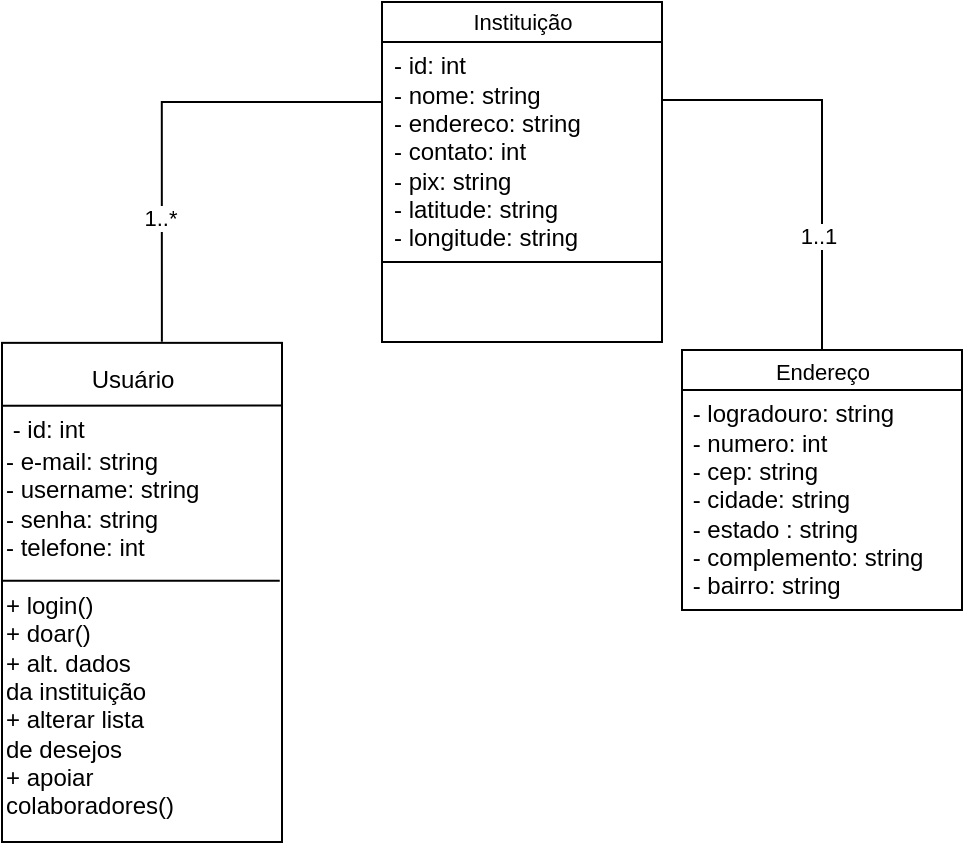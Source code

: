 <mxfile version="27.1.6">
  <diagram name="Página-1" id="L0kRFFkFSB0vXLAijCIg">
    <mxGraphModel dx="983" dy="543" grid="1" gridSize="10" guides="1" tooltips="1" connect="1" arrows="1" fold="1" page="1" pageScale="1" pageWidth="827" pageHeight="1169" math="0" shadow="0">
      <root>
        <mxCell id="0" />
        <mxCell id="1" parent="0" />
        <mxCell id="NfwOcMsmsY8eXN0ZTYD2-6" value="" style="group" vertex="1" connectable="0" parent="1">
          <mxGeometry x="160" y="150" width="480" height="420" as="geometry" />
        </mxCell>
        <mxCell id="wfolwXmGC2MVA9IV-GIH-1" value="" style="group" parent="NfwOcMsmsY8eXN0ZTYD2-6" vertex="1" connectable="0">
          <mxGeometry y="160" width="140" height="260" as="geometry" />
        </mxCell>
        <mxCell id="3rcupkTBTuGzNdcc2sF0-11" value="" style="rounded=0;whiteSpace=wrap;html=1;movable=1;resizable=1;rotatable=1;deletable=1;editable=1;locked=0;connectable=1;" parent="wfolwXmGC2MVA9IV-GIH-1" vertex="1">
          <mxGeometry y="10.43" width="140" height="249.57" as="geometry" />
        </mxCell>
        <mxCell id="3rcupkTBTuGzNdcc2sF0-14" value="Usuário" style="text;html=1;align=center;verticalAlign=middle;resizable=1;points=[];autosize=1;strokeColor=none;fillColor=none;movable=1;rotatable=1;deletable=1;editable=1;locked=0;connectable=1;" parent="wfolwXmGC2MVA9IV-GIH-1" vertex="1">
          <mxGeometry x="32.308" y="13.565" width="64.615" height="31.304" as="geometry" />
        </mxCell>
        <mxCell id="3rcupkTBTuGzNdcc2sF0-16" value="" style="edgeStyle=none;orthogonalLoop=1;jettySize=auto;html=1;rounded=0;endArrow=none;startFill=0;entryX=1;entryY=0.815;entryDx=0;entryDy=0;entryPerimeter=0;movable=1;resizable=1;rotatable=1;deletable=1;editable=1;locked=0;connectable=1;" parent="wfolwXmGC2MVA9IV-GIH-1" edge="1">
          <mxGeometry width="100" relative="1" as="geometry">
            <mxPoint y="41.836" as="sourcePoint" />
            <mxPoint x="140.0" y="41.74" as="targetPoint" />
            <Array as="points" />
          </mxGeometry>
        </mxCell>
        <mxCell id="NfwOcMsmsY8eXN0ZTYD2-2" value="" style="group" vertex="1" connectable="0" parent="wfolwXmGC2MVA9IV-GIH-1">
          <mxGeometry y="22.186" width="129.231" height="107.205" as="geometry" />
        </mxCell>
        <mxCell id="NfwOcMsmsY8eXN0ZTYD2-1" value="&lt;div align=&quot;left&quot;&gt;- e-mail: string&lt;/div&gt;&lt;div align=&quot;left&quot;&gt;- username: string&lt;/div&gt;&lt;div align=&quot;left&quot;&gt;- senha: string&lt;/div&gt;&lt;div align=&quot;left&quot;&gt;- telefone: int&lt;/div&gt;" style="text;html=1;align=left;verticalAlign=middle;resizable=0;points=[];autosize=1;strokeColor=none;fillColor=none;" vertex="1" parent="NfwOcMsmsY8eXN0ZTYD2-2">
          <mxGeometry y="34.162" width="120" height="70" as="geometry" />
        </mxCell>
        <mxCell id="3rcupkTBTuGzNdcc2sF0-15" value="&amp;nbsp;- id: int&lt;div&gt;&lt;br&gt;&lt;/div&gt;" style="text;html=1;align=left;verticalAlign=middle;resizable=1;points=[];autosize=1;strokeColor=none;fillColor=none;movable=1;rotatable=1;deletable=1;editable=1;locked=0;connectable=1;" parent="NfwOcMsmsY8eXN0ZTYD2-2" vertex="1">
          <mxGeometry width="64.615" height="76.888" as="geometry" />
        </mxCell>
        <mxCell id="3rcupkTBTuGzNdcc2sF0-12" value="" style="edgeStyle=none;orthogonalLoop=1;jettySize=auto;html=1;rounded=0;endArrow=none;startFill=0;entryX=0.992;entryY=0.154;entryDx=0;entryDy=0;entryPerimeter=0;movable=1;resizable=1;rotatable=1;deletable=1;editable=1;locked=0;connectable=1;" parent="NfwOcMsmsY8eXN0ZTYD2-2" edge="1">
          <mxGeometry width="100" relative="1" as="geometry">
            <mxPoint y="107.201" as="sourcePoint" />
            <mxPoint x="138.88" y="107.239" as="targetPoint" />
            <Array as="points" />
          </mxGeometry>
        </mxCell>
        <mxCell id="3rcupkTBTuGzNdcc2sF0-18" value="&lt;div align=&quot;left&quot;&gt;+ login()&amp;nbsp;&lt;/div&gt;&lt;div align=&quot;left&quot;&gt;+ doar()&lt;/div&gt;&lt;div align=&quot;left&quot;&gt;+ alt. dados&lt;/div&gt;&lt;div align=&quot;left&quot;&gt;da instituição&lt;/div&gt;&lt;div align=&quot;left&quot;&gt;+ alterar lista&lt;/div&gt;&lt;div align=&quot;left&quot;&gt;de desejos&lt;/div&gt;&lt;div align=&quot;left&quot;&gt;+ apoiar&amp;nbsp;&lt;/div&gt;&lt;div align=&quot;left&quot;&gt;colaboradores()&lt;/div&gt;&lt;div align=&quot;left&quot;&gt;&lt;br&gt;&lt;/div&gt;" style="text;html=1;align=left;verticalAlign=middle;resizable=1;points=[];autosize=1;strokeColor=none;fillColor=none;movable=1;rotatable=1;deletable=1;editable=1;locked=0;connectable=1;" parent="wfolwXmGC2MVA9IV-GIH-1" vertex="1">
          <mxGeometry y="129.393" width="118.462" height="140" as="geometry" />
        </mxCell>
        <mxCell id="wfolwXmGC2MVA9IV-GIH-2" value="" style="group" parent="NfwOcMsmsY8eXN0ZTYD2-6" vertex="1" connectable="0">
          <mxGeometry x="340" y="170" width="140" height="134" as="geometry" />
        </mxCell>
        <mxCell id="3rcupkTBTuGzNdcc2sF0-5" value="" style="rounded=0;whiteSpace=wrap;html=1;" parent="wfolwXmGC2MVA9IV-GIH-2" vertex="1">
          <mxGeometry y="4" width="140" height="130" as="geometry" />
        </mxCell>
        <mxCell id="3rcupkTBTuGzNdcc2sF0-6" value="" style="edgeStyle=none;orthogonalLoop=1;jettySize=auto;html=1;rounded=0;endArrow=none;startFill=0;" parent="wfolwXmGC2MVA9IV-GIH-2" edge="1">
          <mxGeometry width="100" relative="1" as="geometry">
            <mxPoint y="24" as="sourcePoint" />
            <mxPoint x="140" y="24" as="targetPoint" />
            <Array as="points" />
          </mxGeometry>
        </mxCell>
        <mxCell id="3rcupkTBTuGzNdcc2sF0-8" value="Endereço" style="text;html=1;align=center;verticalAlign=middle;resizable=0;points=[];autosize=1;strokeColor=none;fillColor=none;fontSize=11;rotation=0;" parent="wfolwXmGC2MVA9IV-GIH-2" vertex="1">
          <mxGeometry x="35" width="70" height="30" as="geometry" />
        </mxCell>
        <mxCell id="3rcupkTBTuGzNdcc2sF0-10" value="&amp;nbsp;- logradouro: string&lt;div&gt;&amp;nbsp;- numero: int&lt;br&gt;&lt;div&gt;&lt;div&gt;&lt;div&gt;&amp;nbsp;- cep: string&lt;/div&gt;&lt;div&gt;&amp;nbsp;- cidade: string&lt;/div&gt;&lt;div&gt;&amp;nbsp;- estado : string&lt;/div&gt;&lt;div&gt;&amp;nbsp;- complemento: string&lt;/div&gt;&lt;div&gt;&amp;nbsp;- bairro: string&amp;nbsp;&lt;/div&gt;&lt;/div&gt;&lt;/div&gt;&lt;/div&gt;" style="text;html=1;align=left;verticalAlign=middle;resizable=0;points=[];autosize=1;strokeColor=none;fillColor=none;" parent="wfolwXmGC2MVA9IV-GIH-2" vertex="1">
          <mxGeometry y="24" width="140" height="110" as="geometry" />
        </mxCell>
        <mxCell id="wfolwXmGC2MVA9IV-GIH-3" value="" style="group" parent="NfwOcMsmsY8eXN0ZTYD2-6" vertex="1" connectable="0">
          <mxGeometry x="190" width="160" height="170" as="geometry" />
        </mxCell>
        <mxCell id="AKMHZ91cuPIHm8RDuLuj-7" value="" style="rounded=0;whiteSpace=wrap;html=1;" parent="wfolwXmGC2MVA9IV-GIH-3" vertex="1">
          <mxGeometry width="140" height="170" as="geometry" />
        </mxCell>
        <mxCell id="AKMHZ91cuPIHm8RDuLuj-8" value="" style="edgeStyle=none;orthogonalLoop=1;jettySize=auto;html=1;rounded=0;endArrow=none;startFill=0;" parent="wfolwXmGC2MVA9IV-GIH-3" edge="1">
          <mxGeometry width="100" relative="1" as="geometry">
            <mxPoint y="20" as="sourcePoint" />
            <mxPoint x="140" y="20" as="targetPoint" />
            <Array as="points" />
          </mxGeometry>
        </mxCell>
        <mxCell id="AKMHZ91cuPIHm8RDuLuj-9" value="Instituição" style="edgeLabel;html=1;align=center;verticalAlign=middle;resizable=0;points=[];" parent="AKMHZ91cuPIHm8RDuLuj-8" vertex="1" connectable="0">
          <mxGeometry x="-0.414" y="4" relative="1" as="geometry">
            <mxPoint x="29" y="-6" as="offset" />
          </mxGeometry>
        </mxCell>
        <mxCell id="AKMHZ91cuPIHm8RDuLuj-10" value="- id: int&lt;div&gt;- nome: string&lt;/div&gt;&lt;div&gt;- endereco: string&lt;/div&gt;&lt;div&gt;- contato: int&lt;/div&gt;&lt;div&gt;&lt;span style=&quot;background-color: transparent; color: light-dark(rgb(0, 0, 0), rgb(255, 255, 255));&quot;&gt;- pix: string&lt;/span&gt;&lt;/div&gt;&lt;div&gt;- latitude: string&lt;/div&gt;&lt;div&gt;- longitude: string&lt;/div&gt;" style="text;html=1;align=left;verticalAlign=middle;resizable=0;points=[];autosize=1;strokeColor=none;fillColor=none;labelPosition=center;verticalLabelPosition=middle;" parent="wfolwXmGC2MVA9IV-GIH-3" vertex="1">
          <mxGeometry x="4" y="20" width="120" height="110" as="geometry" />
        </mxCell>
        <mxCell id="3rcupkTBTuGzNdcc2sF0-2" value="" style="edgeStyle=none;orthogonalLoop=1;jettySize=auto;html=1;rounded=0;endArrow=none;startFill=0;" parent="wfolwXmGC2MVA9IV-GIH-3" edge="1">
          <mxGeometry width="100" relative="1" as="geometry">
            <mxPoint y="130" as="sourcePoint" />
            <mxPoint x="140" y="130" as="targetPoint" />
            <Array as="points" />
          </mxGeometry>
        </mxCell>
        <mxCell id="wfolwXmGC2MVA9IV-GIH-6" style="edgeStyle=orthogonalEdgeStyle;rounded=0;orthogonalLoop=1;jettySize=auto;html=1;entryX=0;entryY=0.412;entryDx=0;entryDy=0;entryPerimeter=0;endArrow=none;startFill=0;exitX=0.571;exitY=-0.002;exitDx=0;exitDy=0;exitPerimeter=0;" parent="NfwOcMsmsY8eXN0ZTYD2-6" source="3rcupkTBTuGzNdcc2sF0-11" target="AKMHZ91cuPIHm8RDuLuj-7" edge="1">
          <mxGeometry relative="1" as="geometry">
            <mxPoint x="-20" y="-40" as="targetPoint" />
            <Array as="points">
              <mxPoint x="80" y="50" />
              <mxPoint x="190" y="50" />
            </Array>
            <mxPoint x="80" y="130" as="sourcePoint" />
          </mxGeometry>
        </mxCell>
        <mxCell id="wfolwXmGC2MVA9IV-GIH-16" value="1..*" style="edgeLabel;html=1;align=center;verticalAlign=middle;resizable=0;points=[];" parent="wfolwXmGC2MVA9IV-GIH-6" vertex="1" connectable="0">
          <mxGeometry x="-0.5" y="1" relative="1" as="geometry">
            <mxPoint as="offset" />
          </mxGeometry>
        </mxCell>
        <mxCell id="wfolwXmGC2MVA9IV-GIH-7" style="edgeStyle=orthogonalEdgeStyle;rounded=0;orthogonalLoop=1;jettySize=auto;html=1;endArrow=none;startFill=0;entryX=1;entryY=0.294;entryDx=0;entryDy=0;entryPerimeter=0;exitX=0.5;exitY=0;exitDx=0;exitDy=0;" parent="NfwOcMsmsY8eXN0ZTYD2-6" edge="1" source="3rcupkTBTuGzNdcc2sF0-5">
          <mxGeometry relative="1" as="geometry">
            <mxPoint x="410" y="170" as="sourcePoint" />
            <mxPoint x="330" y="48.99" as="targetPoint" />
            <Array as="points">
              <mxPoint x="410" y="49" />
            </Array>
          </mxGeometry>
        </mxCell>
        <mxCell id="wfolwXmGC2MVA9IV-GIH-13" value="1..1" style="edgeLabel;html=1;align=center;verticalAlign=middle;resizable=0;points=[];" parent="wfolwXmGC2MVA9IV-GIH-7" vertex="1" connectable="0">
          <mxGeometry x="-0.446" y="2" relative="1" as="geometry">
            <mxPoint as="offset" />
          </mxGeometry>
        </mxCell>
      </root>
    </mxGraphModel>
  </diagram>
</mxfile>
